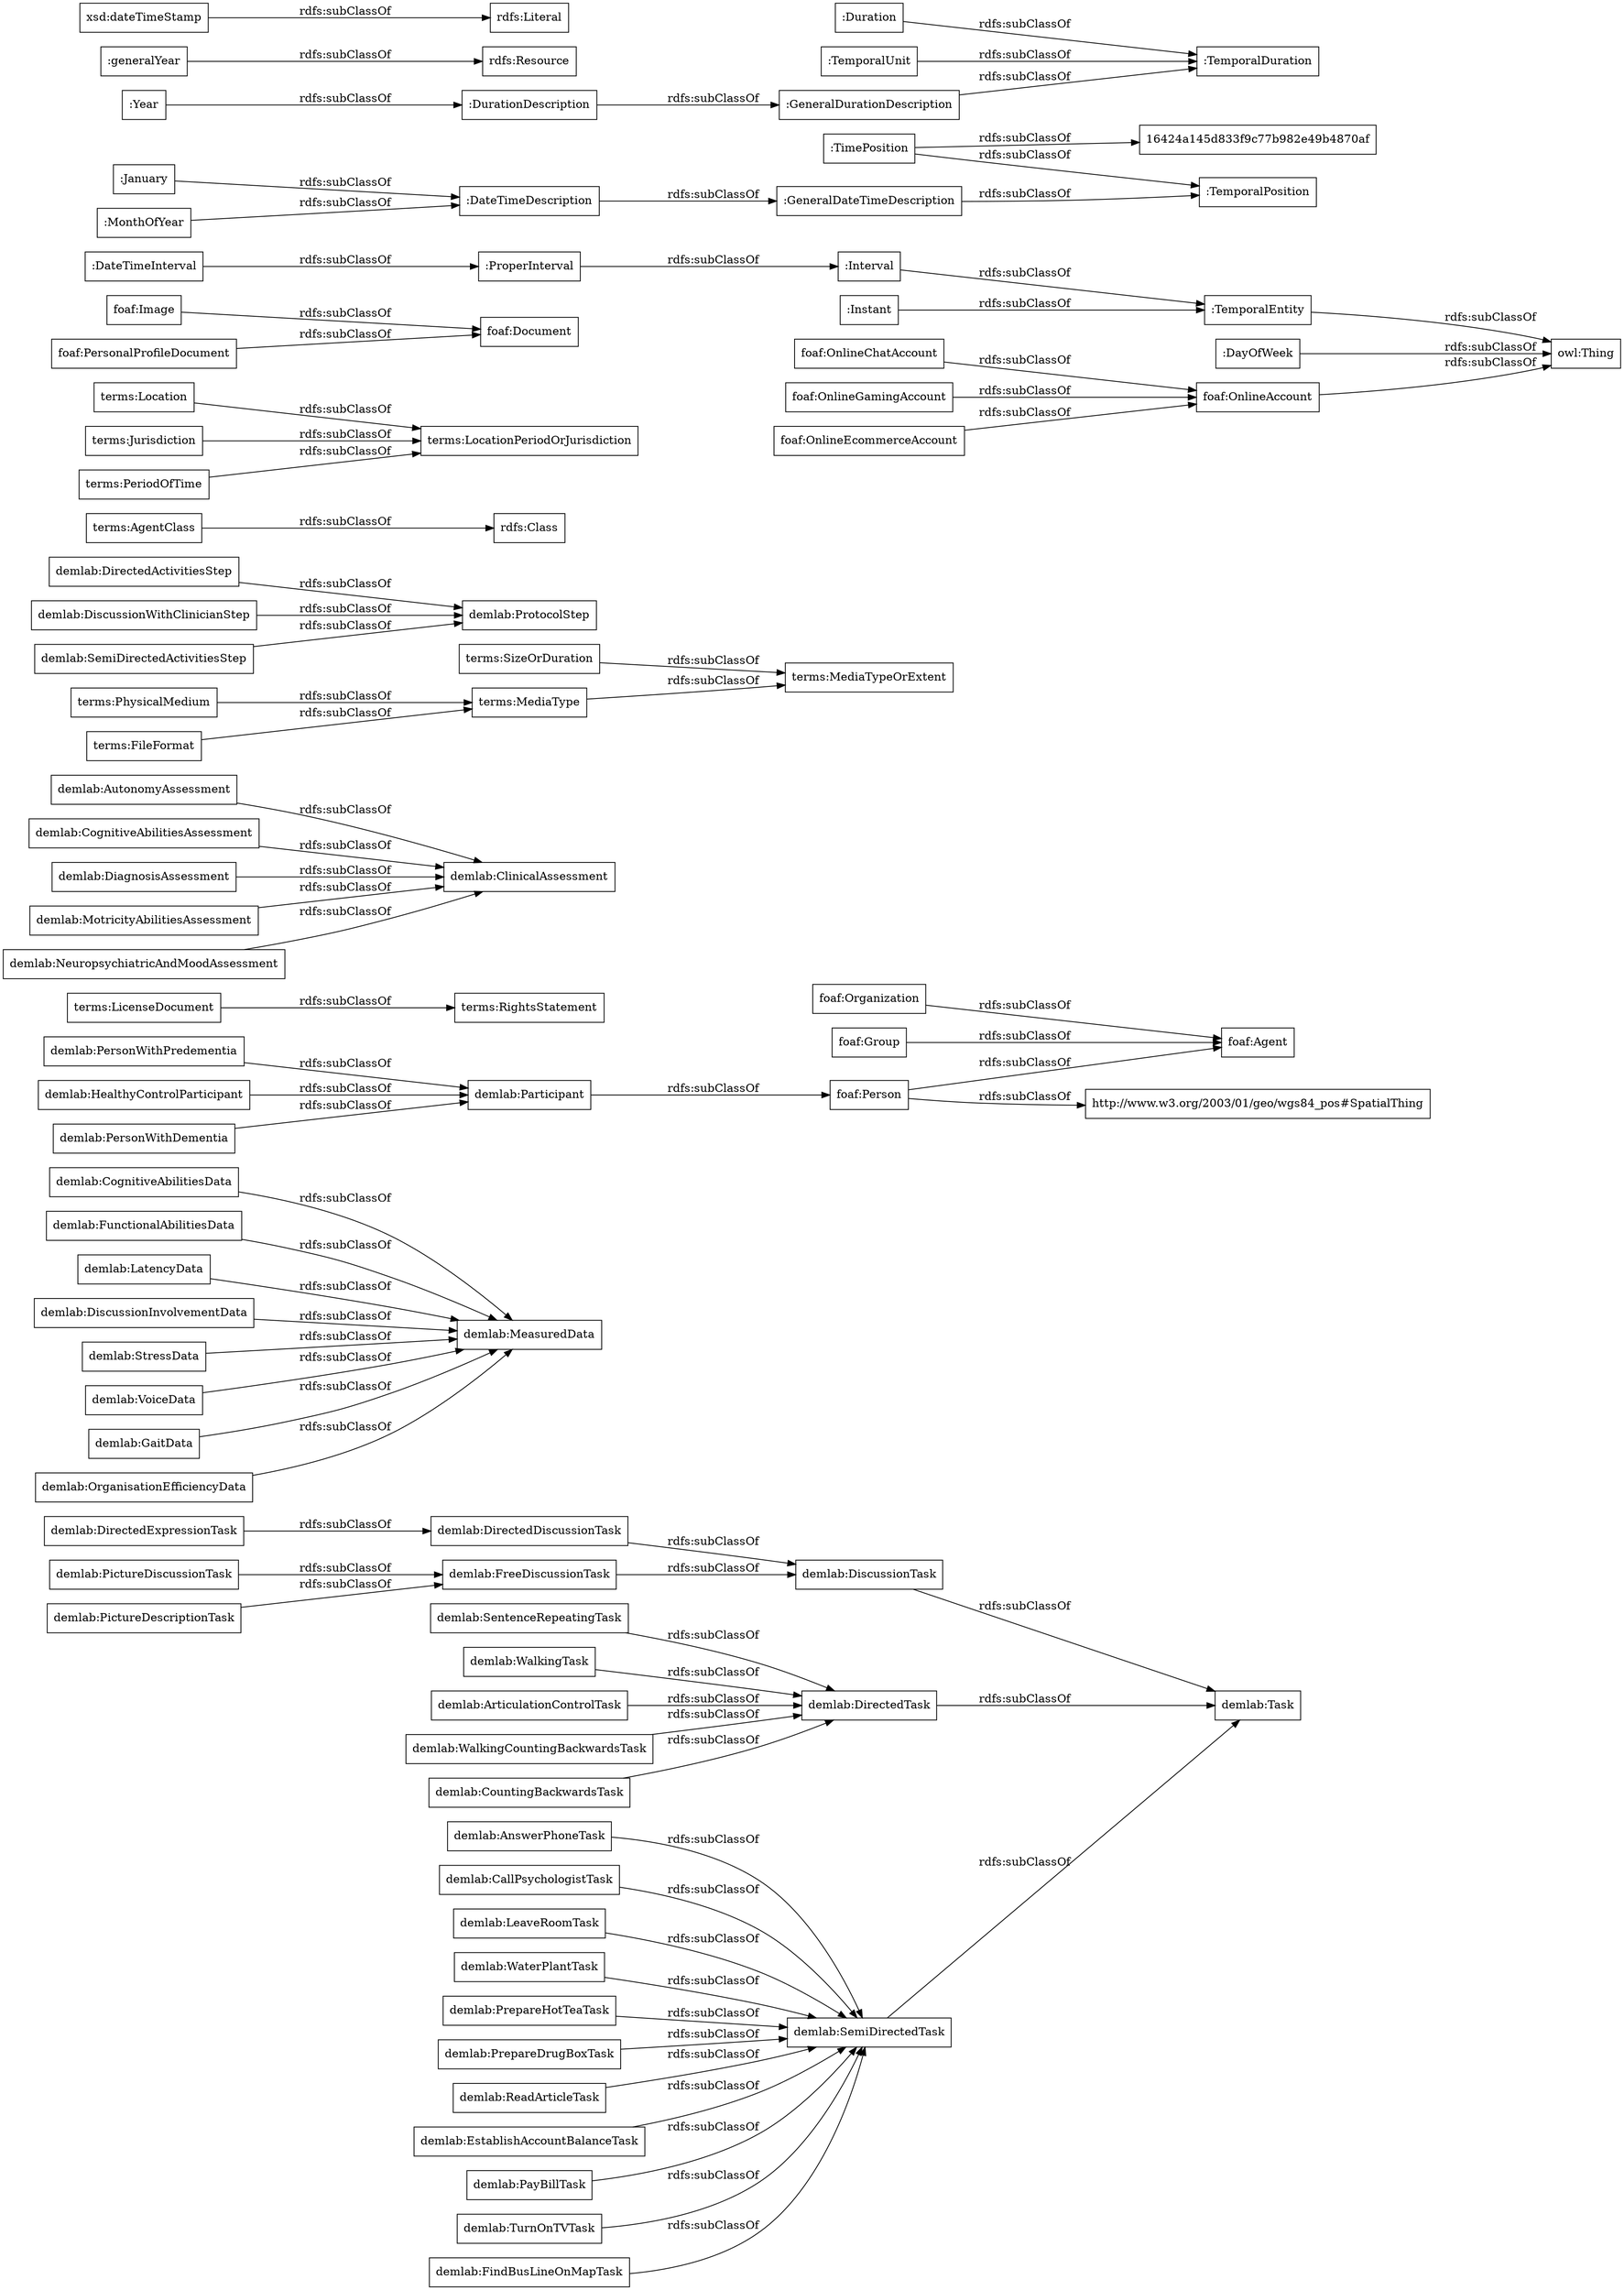 digraph ar2dtool_diagram { 
rankdir=LR;
size="1000"
node [shape = rectangle, color="black"]; "demlab:AnswerPhoneTask" "demlab:CognitiveAbilitiesData" "demlab:PayBillTask" "demlab:PictureDescriptionTask" "demlab:Participant" "demlab:MeasuredData" "terms:LicenseDocument" "demlab:TurnOnTVTask" "demlab:AutonomyAssessment" "demlab:DirectedDiscussionTask" "demlab:FindBusLineOnMapTask" "demlab:CallPsychologistTask" "demlab:LeaveRoomTask" "demlab:DiscussionTask" "terms:SizeOrDuration" "demlab:DirectedActivitiesStep" "terms:AgentClass" "demlab:WalkingCountingBackwardsTask" "demlab:PersonWithPredementia" "terms:Location" "demlab:ClinicalAssessment" "demlab:FunctionalAbilitiesData" "terms:MediaTypeOrExtent" "demlab:LatencyData" "demlab:CognitiveAbilitiesAssessment" "terms:PhysicalMedium" "demlab:CountingBackwardsTask" "demlab:HealthyControlParticipant" "terms:RightsStatement" "demlab:SemiDirectedTask" "terms:Jurisdiction" "demlab:WaterPlantTask" "demlab:SentenceRepeatingTask" "terms:LocationPeriodOrJurisdiction" "demlab:ProtocolStep" "terms:FileFormat" "demlab:PictureDiscussionTask" "demlab:WalkingTask" "demlab:DiscussionInvolvementData" "demlab:DirectedTask" "demlab:PrepareHotTeaTask" "demlab:PrepareDrugBoxTask" "demlab:ArticulationControlTask" "demlab:PersonWithDementia" "demlab:StressData" "demlab:Task" "demlab:DiscussionWithClinicianStep" "demlab:FreeDiscussionTask" "demlab:VoiceData" "demlab:GaitData" "terms:MediaType" "demlab:DirectedExpressionTask" "demlab:SemiDirectedActivitiesStep" "demlab:ReadArticleTask" "demlab:OrganisationEfficiencyData" "demlab:EstablishAccountBalanceTask" "terms:PeriodOfTime" "demlab:DiagnosisAssessment" "demlab:MotricityAbilitiesAssessment" "demlab:NeuropsychiatricAndMoodAssessment" "foaf:Image" "foaf:Agent" "foaf:Document" "rdfs:Class" "http://www.w3.org/2003/01/geo/wgs84_pos#SpatialThing" "foaf:OnlineAccount" "foaf:Person" "foaf:OnlineChatAccount" "foaf:PersonalProfileDocument" "foaf:OnlineGamingAccount" "foaf:Organization" "foaf:Group" "foaf:OnlineEcommerceAccount" ":GeneralDateTimeDescription" ":DateTimeInterval" ":DurationDescription" ":TemporalDuration" ":Duration" ":GeneralDurationDescription" ":January" ":ProperInterval" ":TimePosition" ":TemporalPosition" ":Interval" ":TemporalEntity" ":Year" ":MonthOfYear" "16424a145d833f9c77b982e49b4870af" ":DateTimeDescription" ":TemporalUnit" ":Instant" ":DayOfWeek" ; /*classes style*/
	"demlab:StressData" -> "demlab:MeasuredData" [ label = "rdfs:subClassOf" ];
	":DateTimeDescription" -> ":GeneralDateTimeDescription" [ label = "rdfs:subClassOf" ];
	"demlab:FunctionalAbilitiesData" -> "demlab:MeasuredData" [ label = "rdfs:subClassOf" ];
	"demlab:DiscussionTask" -> "demlab:Task" [ label = "rdfs:subClassOf" ];
	"demlab:DiscussionInvolvementData" -> "demlab:MeasuredData" [ label = "rdfs:subClassOf" ];
	"terms:Jurisdiction" -> "terms:LocationPeriodOrJurisdiction" [ label = "rdfs:subClassOf" ];
	"demlab:EstablishAccountBalanceTask" -> "demlab:SemiDirectedTask" [ label = "rdfs:subClassOf" ];
	"demlab:DiagnosisAssessment" -> "demlab:ClinicalAssessment" [ label = "rdfs:subClassOf" ];
	"demlab:PersonWithPredementia" -> "demlab:Participant" [ label = "rdfs:subClassOf" ];
	"demlab:FreeDiscussionTask" -> "demlab:DiscussionTask" [ label = "rdfs:subClassOf" ];
	":Instant" -> ":TemporalEntity" [ label = "rdfs:subClassOf" ];
	"demlab:WalkingCountingBackwardsTask" -> "demlab:DirectedTask" [ label = "rdfs:subClassOf" ];
	"demlab:AnswerPhoneTask" -> "demlab:SemiDirectedTask" [ label = "rdfs:subClassOf" ];
	"demlab:SemiDirectedActivitiesStep" -> "demlab:ProtocolStep" [ label = "rdfs:subClassOf" ];
	"foaf:Image" -> "foaf:Document" [ label = "rdfs:subClassOf" ];
	"demlab:MotricityAbilitiesAssessment" -> "demlab:ClinicalAssessment" [ label = "rdfs:subClassOf" ];
	"demlab:WalkingTask" -> "demlab:DirectedTask" [ label = "rdfs:subClassOf" ];
	"demlab:DirectedActivitiesStep" -> "demlab:ProtocolStep" [ label = "rdfs:subClassOf" ];
	":ProperInterval" -> ":Interval" [ label = "rdfs:subClassOf" ];
	"terms:LicenseDocument" -> "terms:RightsStatement" [ label = "rdfs:subClassOf" ];
	"foaf:OnlineEcommerceAccount" -> "foaf:OnlineAccount" [ label = "rdfs:subClassOf" ];
	"demlab:OrganisationEfficiencyData" -> "demlab:MeasuredData" [ label = "rdfs:subClassOf" ];
	":MonthOfYear" -> ":DateTimeDescription" [ label = "rdfs:subClassOf" ];
	"terms:AgentClass" -> "rdfs:Class" [ label = "rdfs:subClassOf" ];
	"demlab:DiscussionWithClinicianStep" -> "demlab:ProtocolStep" [ label = "rdfs:subClassOf" ];
	"demlab:PersonWithDementia" -> "demlab:Participant" [ label = "rdfs:subClassOf" ];
	"terms:SizeOrDuration" -> "terms:MediaTypeOrExtent" [ label = "rdfs:subClassOf" ];
	"foaf:PersonalProfileDocument" -> "foaf:Document" [ label = "rdfs:subClassOf" ];
	"demlab:PictureDescriptionTask" -> "demlab:FreeDiscussionTask" [ label = "rdfs:subClassOf" ];
	":Duration" -> ":TemporalDuration" [ label = "rdfs:subClassOf" ];
	"demlab:AutonomyAssessment" -> "demlab:ClinicalAssessment" [ label = "rdfs:subClassOf" ];
	"demlab:NeuropsychiatricAndMoodAssessment" -> "demlab:ClinicalAssessment" [ label = "rdfs:subClassOf" ];
	"demlab:TurnOnTVTask" -> "demlab:SemiDirectedTask" [ label = "rdfs:subClassOf" ];
	"demlab:ArticulationControlTask" -> "demlab:DirectedTask" [ label = "rdfs:subClassOf" ];
	"demlab:WaterPlantTask" -> "demlab:SemiDirectedTask" [ label = "rdfs:subClassOf" ];
	"terms:MediaType" -> "terms:MediaTypeOrExtent" [ label = "rdfs:subClassOf" ];
	"foaf:Organization" -> "foaf:Agent" [ label = "rdfs:subClassOf" ];
	"demlab:SentenceRepeatingTask" -> "demlab:DirectedTask" [ label = "rdfs:subClassOf" ];
	"demlab:VoiceData" -> "demlab:MeasuredData" [ label = "rdfs:subClassOf" ];
	"foaf:OnlineChatAccount" -> "foaf:OnlineAccount" [ label = "rdfs:subClassOf" ];
	":TimePosition" -> "16424a145d833f9c77b982e49b4870af" [ label = "rdfs:subClassOf" ];
	":TimePosition" -> ":TemporalPosition" [ label = "rdfs:subClassOf" ];
	":TemporalEntity" -> "owl:Thing" [ label = "rdfs:subClassOf" ];
	"demlab:DirectedTask" -> "demlab:Task" [ label = "rdfs:subClassOf" ];
	"foaf:OnlineAccount" -> "owl:Thing" [ label = "rdfs:subClassOf" ];
	"demlab:PictureDiscussionTask" -> "demlab:FreeDiscussionTask" [ label = "rdfs:subClassOf" ];
	"demlab:DirectedExpressionTask" -> "demlab:DirectedDiscussionTask" [ label = "rdfs:subClassOf" ];
	":GeneralDurationDescription" -> ":TemporalDuration" [ label = "rdfs:subClassOf" ];
	"demlab:CognitiveAbilitiesData" -> "demlab:MeasuredData" [ label = "rdfs:subClassOf" ];
	"demlab:LeaveRoomTask" -> "demlab:SemiDirectedTask" [ label = "rdfs:subClassOf" ];
	"foaf:OnlineGamingAccount" -> "foaf:OnlineAccount" [ label = "rdfs:subClassOf" ];
	":DateTimeInterval" -> ":ProperInterval" [ label = "rdfs:subClassOf" ];
	"demlab:CountingBackwardsTask" -> "demlab:DirectedTask" [ label = "rdfs:subClassOf" ];
	":Interval" -> ":TemporalEntity" [ label = "rdfs:subClassOf" ];
	"demlab:PayBillTask" -> "demlab:SemiDirectedTask" [ label = "rdfs:subClassOf" ];
	":GeneralDateTimeDescription" -> ":TemporalPosition" [ label = "rdfs:subClassOf" ];
	"foaf:Person" -> "http://www.w3.org/2003/01/geo/wgs84_pos#SpatialThing" [ label = "rdfs:subClassOf" ];
	"foaf:Person" -> "foaf:Agent" [ label = "rdfs:subClassOf" ];
	"demlab:PrepareHotTeaTask" -> "demlab:SemiDirectedTask" [ label = "rdfs:subClassOf" ];
	":January" -> ":DateTimeDescription" [ label = "rdfs:subClassOf" ];
	"demlab:CognitiveAbilitiesAssessment" -> "demlab:ClinicalAssessment" [ label = "rdfs:subClassOf" ];
	"terms:Location" -> "terms:LocationPeriodOrJurisdiction" [ label = "rdfs:subClassOf" ];
	"demlab:LatencyData" -> "demlab:MeasuredData" [ label = "rdfs:subClassOf" ];
	"demlab:DirectedDiscussionTask" -> "demlab:DiscussionTask" [ label = "rdfs:subClassOf" ];
	"demlab:PrepareDrugBoxTask" -> "demlab:SemiDirectedTask" [ label = "rdfs:subClassOf" ];
	"demlab:CallPsychologistTask" -> "demlab:SemiDirectedTask" [ label = "rdfs:subClassOf" ];
	":DayOfWeek" -> "owl:Thing" [ label = "rdfs:subClassOf" ];
	"terms:PeriodOfTime" -> "terms:LocationPeriodOrJurisdiction" [ label = "rdfs:subClassOf" ];
	"foaf:Group" -> "foaf:Agent" [ label = "rdfs:subClassOf" ];
	":Year" -> ":DurationDescription" [ label = "rdfs:subClassOf" ];
	"demlab:FindBusLineOnMapTask" -> "demlab:SemiDirectedTask" [ label = "rdfs:subClassOf" ];
	":DurationDescription" -> ":GeneralDurationDescription" [ label = "rdfs:subClassOf" ];
	":generalYear" -> "rdfs:Resource" [ label = "rdfs:subClassOf" ];
	":TemporalUnit" -> ":TemporalDuration" [ label = "rdfs:subClassOf" ];
	"demlab:HealthyControlParticipant" -> "demlab:Participant" [ label = "rdfs:subClassOf" ];
	"terms:PhysicalMedium" -> "terms:MediaType" [ label = "rdfs:subClassOf" ];
	"demlab:SemiDirectedTask" -> "demlab:Task" [ label = "rdfs:subClassOf" ];
	"demlab:Participant" -> "foaf:Person" [ label = "rdfs:subClassOf" ];
	"terms:FileFormat" -> "terms:MediaType" [ label = "rdfs:subClassOf" ];
	"demlab:ReadArticleTask" -> "demlab:SemiDirectedTask" [ label = "rdfs:subClassOf" ];
	"xsd:dateTimeStamp" -> "rdfs:Literal" [ label = "rdfs:subClassOf" ];
	"demlab:GaitData" -> "demlab:MeasuredData" [ label = "rdfs:subClassOf" ];

}
